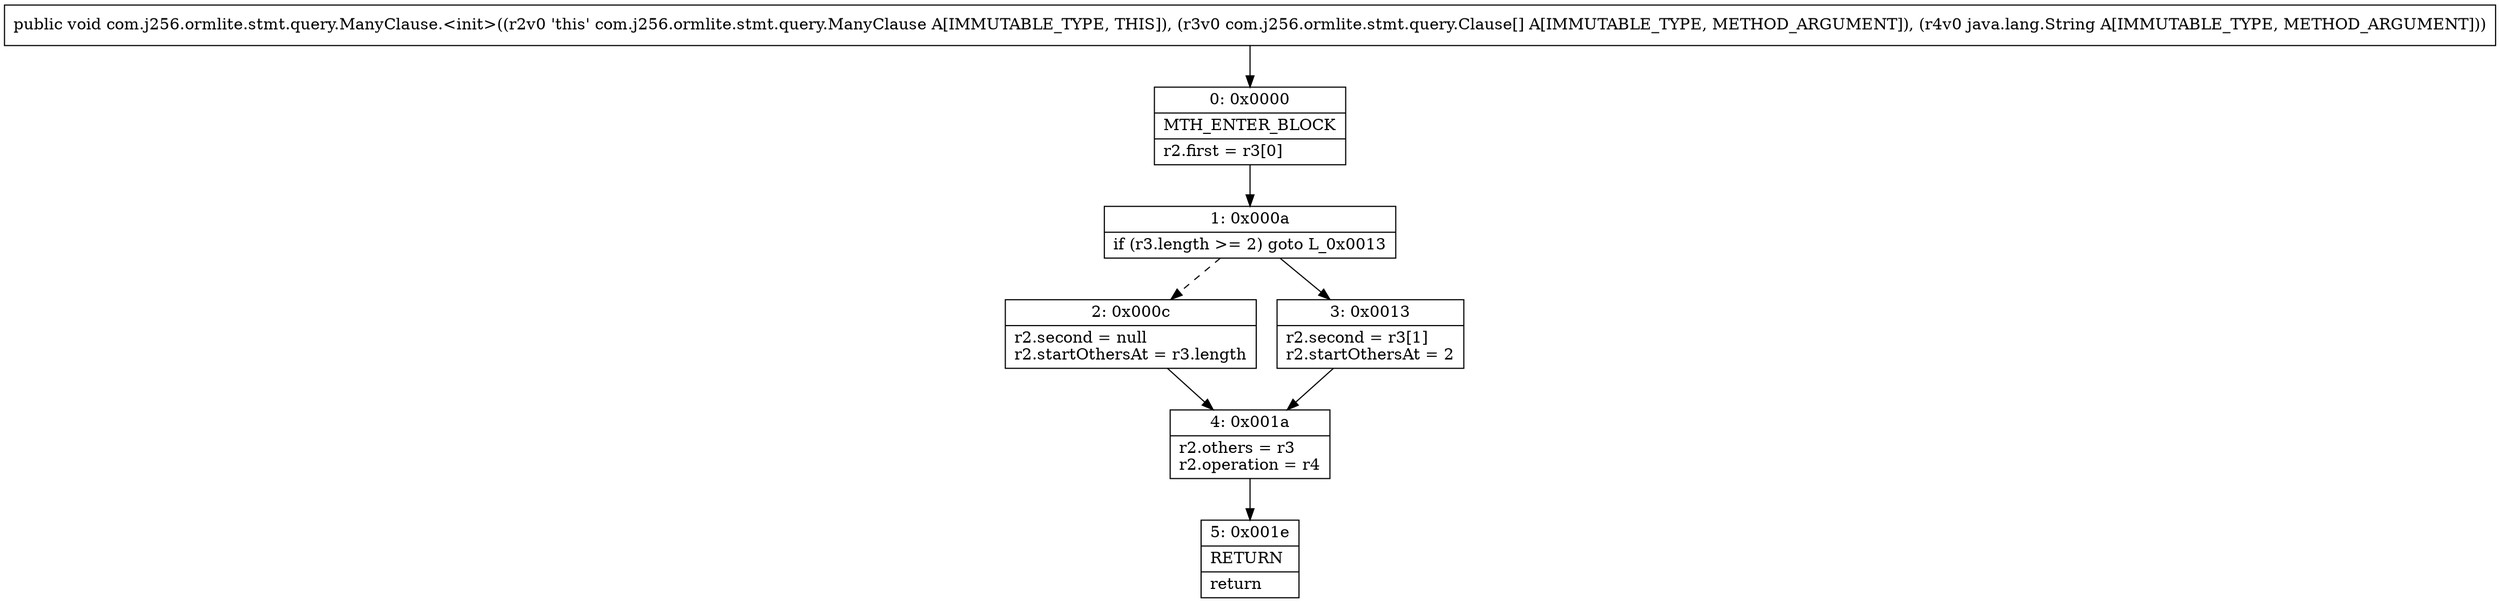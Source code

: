 digraph "CFG forcom.j256.ormlite.stmt.query.ManyClause.\<init\>([Lcom\/j256\/ormlite\/stmt\/query\/Clause;Ljava\/lang\/String;)V" {
Node_0 [shape=record,label="{0\:\ 0x0000|MTH_ENTER_BLOCK\l|r2.first = r3[0]\l}"];
Node_1 [shape=record,label="{1\:\ 0x000a|if (r3.length \>= 2) goto L_0x0013\l}"];
Node_2 [shape=record,label="{2\:\ 0x000c|r2.second = null\lr2.startOthersAt = r3.length\l}"];
Node_3 [shape=record,label="{3\:\ 0x0013|r2.second = r3[1]\lr2.startOthersAt = 2\l}"];
Node_4 [shape=record,label="{4\:\ 0x001a|r2.others = r3\lr2.operation = r4\l}"];
Node_5 [shape=record,label="{5\:\ 0x001e|RETURN\l|return\l}"];
MethodNode[shape=record,label="{public void com.j256.ormlite.stmt.query.ManyClause.\<init\>((r2v0 'this' com.j256.ormlite.stmt.query.ManyClause A[IMMUTABLE_TYPE, THIS]), (r3v0 com.j256.ormlite.stmt.query.Clause[] A[IMMUTABLE_TYPE, METHOD_ARGUMENT]), (r4v0 java.lang.String A[IMMUTABLE_TYPE, METHOD_ARGUMENT])) }"];
MethodNode -> Node_0;
Node_0 -> Node_1;
Node_1 -> Node_2[style=dashed];
Node_1 -> Node_3;
Node_2 -> Node_4;
Node_3 -> Node_4;
Node_4 -> Node_5;
}

